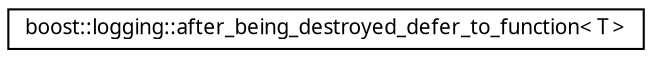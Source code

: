 digraph G
{
  edge [fontname="FreeSans.ttf",fontsize=10,labelfontname="FreeSans.ttf",labelfontsize=10];
  node [fontname="FreeSans.ttf",fontsize=10,shape=record];
  rankdir=LR;
  Node1 [label="boost::logging::after_being_destroyed_defer_to_function\< T \>",height=0.2,width=0.4,color="black", fillcolor="white", style="filled",URL="$structboost_1_1logging_1_1after__being__destroyed__defer__to__function.html"];
}
